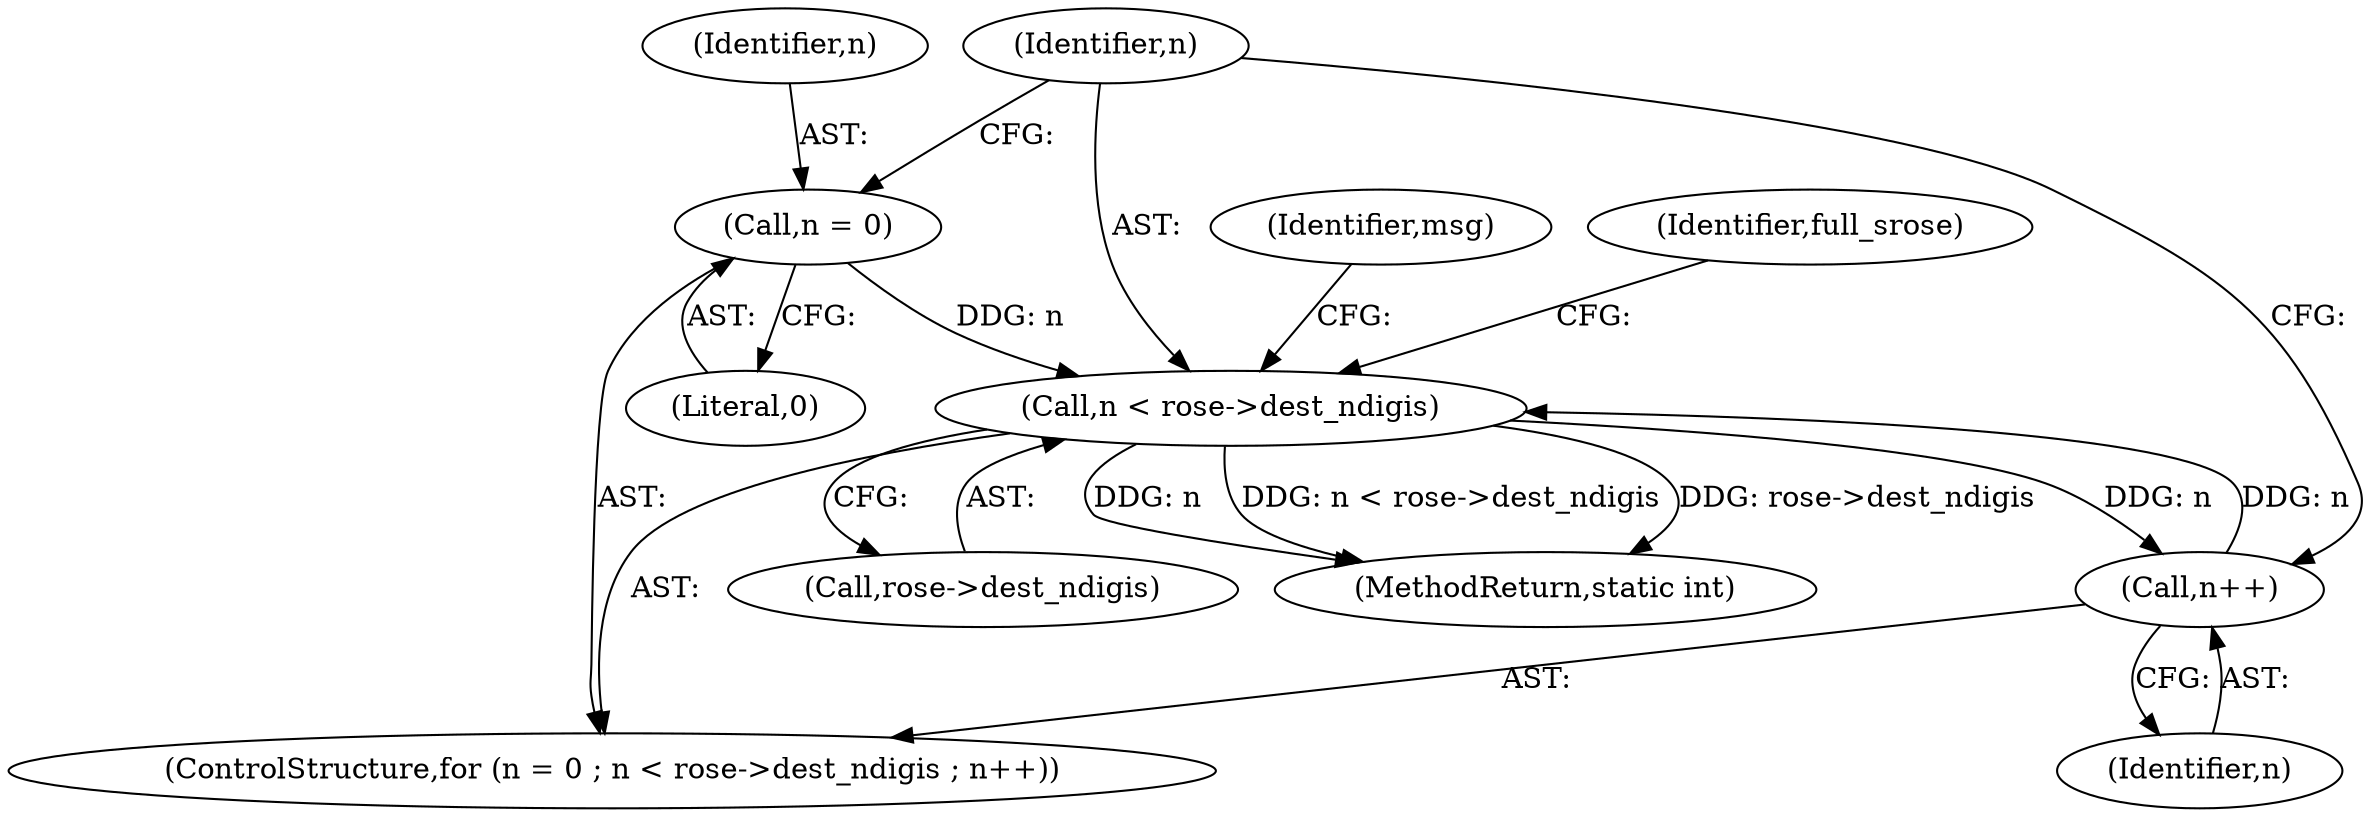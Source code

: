 digraph "0_linux_4a184233f21645cf0b719366210ed445d1024d72@pointer" {
"1000272" [label="(Call,n < rose->dest_ndigis)"];
"1000277" [label="(Call,n++)"];
"1000272" [label="(Call,n < rose->dest_ndigis)"];
"1000269" [label="(Call,n = 0)"];
"1000273" [label="(Identifier,n)"];
"1000274" [label="(Call,rose->dest_ndigis)"];
"1000271" [label="(Literal,0)"];
"1000292" [label="(Identifier,msg)"];
"1000272" [label="(Call,n < rose->dest_ndigis)"];
"1000268" [label="(ControlStructure,for (n = 0 ; n < rose->dest_ndigis ; n++))"];
"1000330" [label="(MethodReturn,static int)"];
"1000277" [label="(Call,n++)"];
"1000269" [label="(Call,n = 0)"];
"1000278" [label="(Identifier,n)"];
"1000270" [label="(Identifier,n)"];
"1000282" [label="(Identifier,full_srose)"];
"1000272" -> "1000268"  [label="AST: "];
"1000272" -> "1000274"  [label="CFG: "];
"1000273" -> "1000272"  [label="AST: "];
"1000274" -> "1000272"  [label="AST: "];
"1000282" -> "1000272"  [label="CFG: "];
"1000292" -> "1000272"  [label="CFG: "];
"1000272" -> "1000330"  [label="DDG: rose->dest_ndigis"];
"1000272" -> "1000330"  [label="DDG: n"];
"1000272" -> "1000330"  [label="DDG: n < rose->dest_ndigis"];
"1000277" -> "1000272"  [label="DDG: n"];
"1000269" -> "1000272"  [label="DDG: n"];
"1000272" -> "1000277"  [label="DDG: n"];
"1000277" -> "1000268"  [label="AST: "];
"1000277" -> "1000278"  [label="CFG: "];
"1000278" -> "1000277"  [label="AST: "];
"1000273" -> "1000277"  [label="CFG: "];
"1000269" -> "1000268"  [label="AST: "];
"1000269" -> "1000271"  [label="CFG: "];
"1000270" -> "1000269"  [label="AST: "];
"1000271" -> "1000269"  [label="AST: "];
"1000273" -> "1000269"  [label="CFG: "];
}
